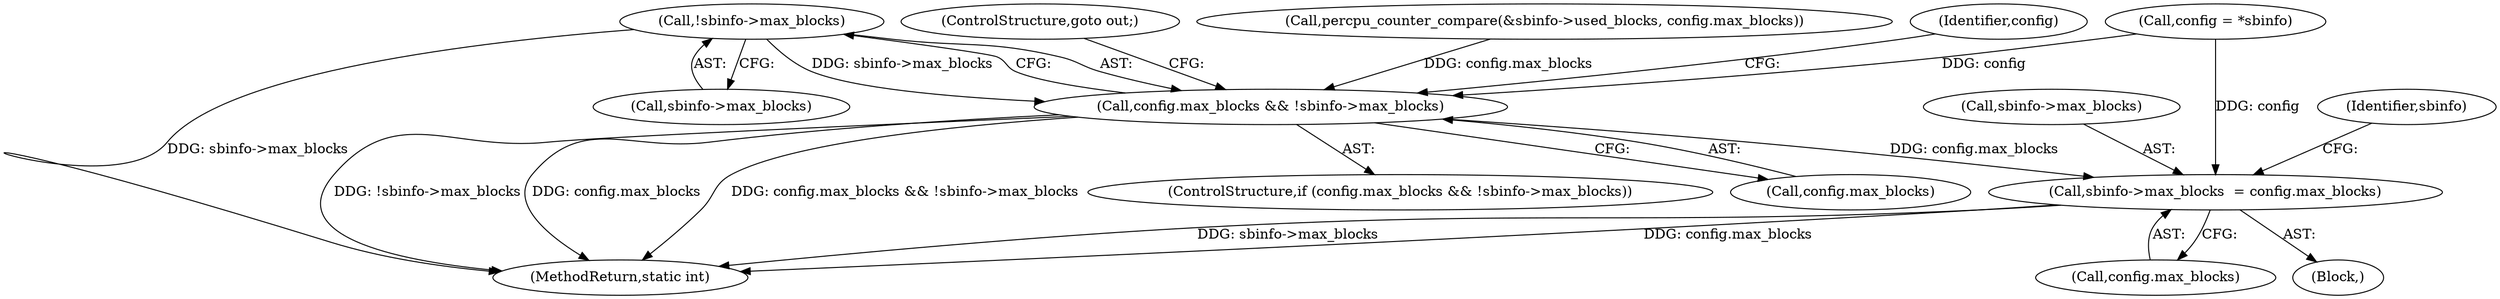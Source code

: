 digraph "0_linux_5f00110f7273f9ff04ac69a5f85bb535a4fd0987@pointer" {
"1000175" [label="(Call,!sbinfo->max_blocks)"];
"1000171" [label="(Call,config.max_blocks && !sbinfo->max_blocks)"];
"1000193" [label="(Call,sbinfo->max_blocks  = config.max_blocks)"];
"1000114" [label="(Call,config = *sbinfo)"];
"1000202" [label="(Identifier,sbinfo)"];
"1000194" [label="(Call,sbinfo->max_blocks)"];
"1000170" [label="(ControlStructure,if (config.max_blocks && !sbinfo->max_blocks))"];
"1000172" [label="(Call,config.max_blocks)"];
"1000176" [label="(Call,sbinfo->max_blocks)"];
"1000175" [label="(Call,!sbinfo->max_blocks)"];
"1000193" [label="(Call,sbinfo->max_blocks  = config.max_blocks)"];
"1000197" [label="(Call,config.max_blocks)"];
"1000179" [label="(ControlStructure,goto out;)"];
"1000240" [label="(MethodReturn,static int)"];
"1000153" [label="(Call,percpu_counter_compare(&sbinfo->used_blocks, config.max_blocks))"];
"1000107" [label="(Block,)"];
"1000183" [label="(Identifier,config)"];
"1000171" [label="(Call,config.max_blocks && !sbinfo->max_blocks)"];
"1000175" -> "1000171"  [label="AST: "];
"1000175" -> "1000176"  [label="CFG: "];
"1000176" -> "1000175"  [label="AST: "];
"1000171" -> "1000175"  [label="CFG: "];
"1000175" -> "1000240"  [label="DDG: sbinfo->max_blocks"];
"1000175" -> "1000171"  [label="DDG: sbinfo->max_blocks"];
"1000171" -> "1000170"  [label="AST: "];
"1000171" -> "1000172"  [label="CFG: "];
"1000172" -> "1000171"  [label="AST: "];
"1000179" -> "1000171"  [label="CFG: "];
"1000183" -> "1000171"  [label="CFG: "];
"1000171" -> "1000240"  [label="DDG: config.max_blocks"];
"1000171" -> "1000240"  [label="DDG: config.max_blocks && !sbinfo->max_blocks"];
"1000171" -> "1000240"  [label="DDG: !sbinfo->max_blocks"];
"1000153" -> "1000171"  [label="DDG: config.max_blocks"];
"1000114" -> "1000171"  [label="DDG: config"];
"1000171" -> "1000193"  [label="DDG: config.max_blocks"];
"1000193" -> "1000107"  [label="AST: "];
"1000193" -> "1000197"  [label="CFG: "];
"1000194" -> "1000193"  [label="AST: "];
"1000197" -> "1000193"  [label="AST: "];
"1000202" -> "1000193"  [label="CFG: "];
"1000193" -> "1000240"  [label="DDG: config.max_blocks"];
"1000193" -> "1000240"  [label="DDG: sbinfo->max_blocks"];
"1000114" -> "1000193"  [label="DDG: config"];
}
